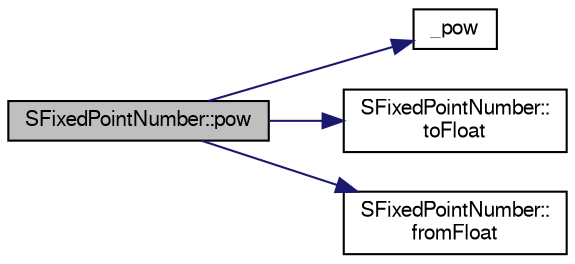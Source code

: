 digraph "SFixedPointNumber::pow"
{
  bgcolor="transparent";
  edge [fontname="FreeSans",fontsize="10",labelfontname="FreeSans",labelfontsize="10"];
  node [fontname="FreeSans",fontsize="10",shape=record];
  rankdir="LR";
  Node1 [label="SFixedPointNumber::pow",height=0.2,width=0.4,color="black", fillcolor="grey75", style="filled" fontcolor="black"];
  Node1 -> Node2 [color="midnightblue",fontsize="10",style="solid",fontname="FreeSans"];
  Node2 [label="_pow",height=0.2,width=0.4,color="black",URL="$pow_8S.html#a962039e712cade9da9760c9b1c6bb39e",tooltip="Diese Funktion berechnet mit Hilfe der x86 FPU die Potenz zweier Zahlen."];
  Node1 -> Node3 [color="midnightblue",fontsize="10",style="solid",fontname="FreeSans"];
  Node3 [label="SFixedPointNumber::\ltoFloat",height=0.2,width=0.4,color="black",URL="$structSFixedPointNumber.html#a6fd94c2ecb4538f8e53160e535f83672",tooltip="convert SFixedPointNumber to float"];
  Node1 -> Node4 [color="midnightblue",fontsize="10",style="solid",fontname="FreeSans"];
  Node4 [label="SFixedPointNumber::\lfromFloat",height=0.2,width=0.4,color="black",URL="$structSFixedPointNumber.html#a1cccbd6ed4903fcdbadb313348c856fe",tooltip="convert float to SFixedPointNumber"];
}

